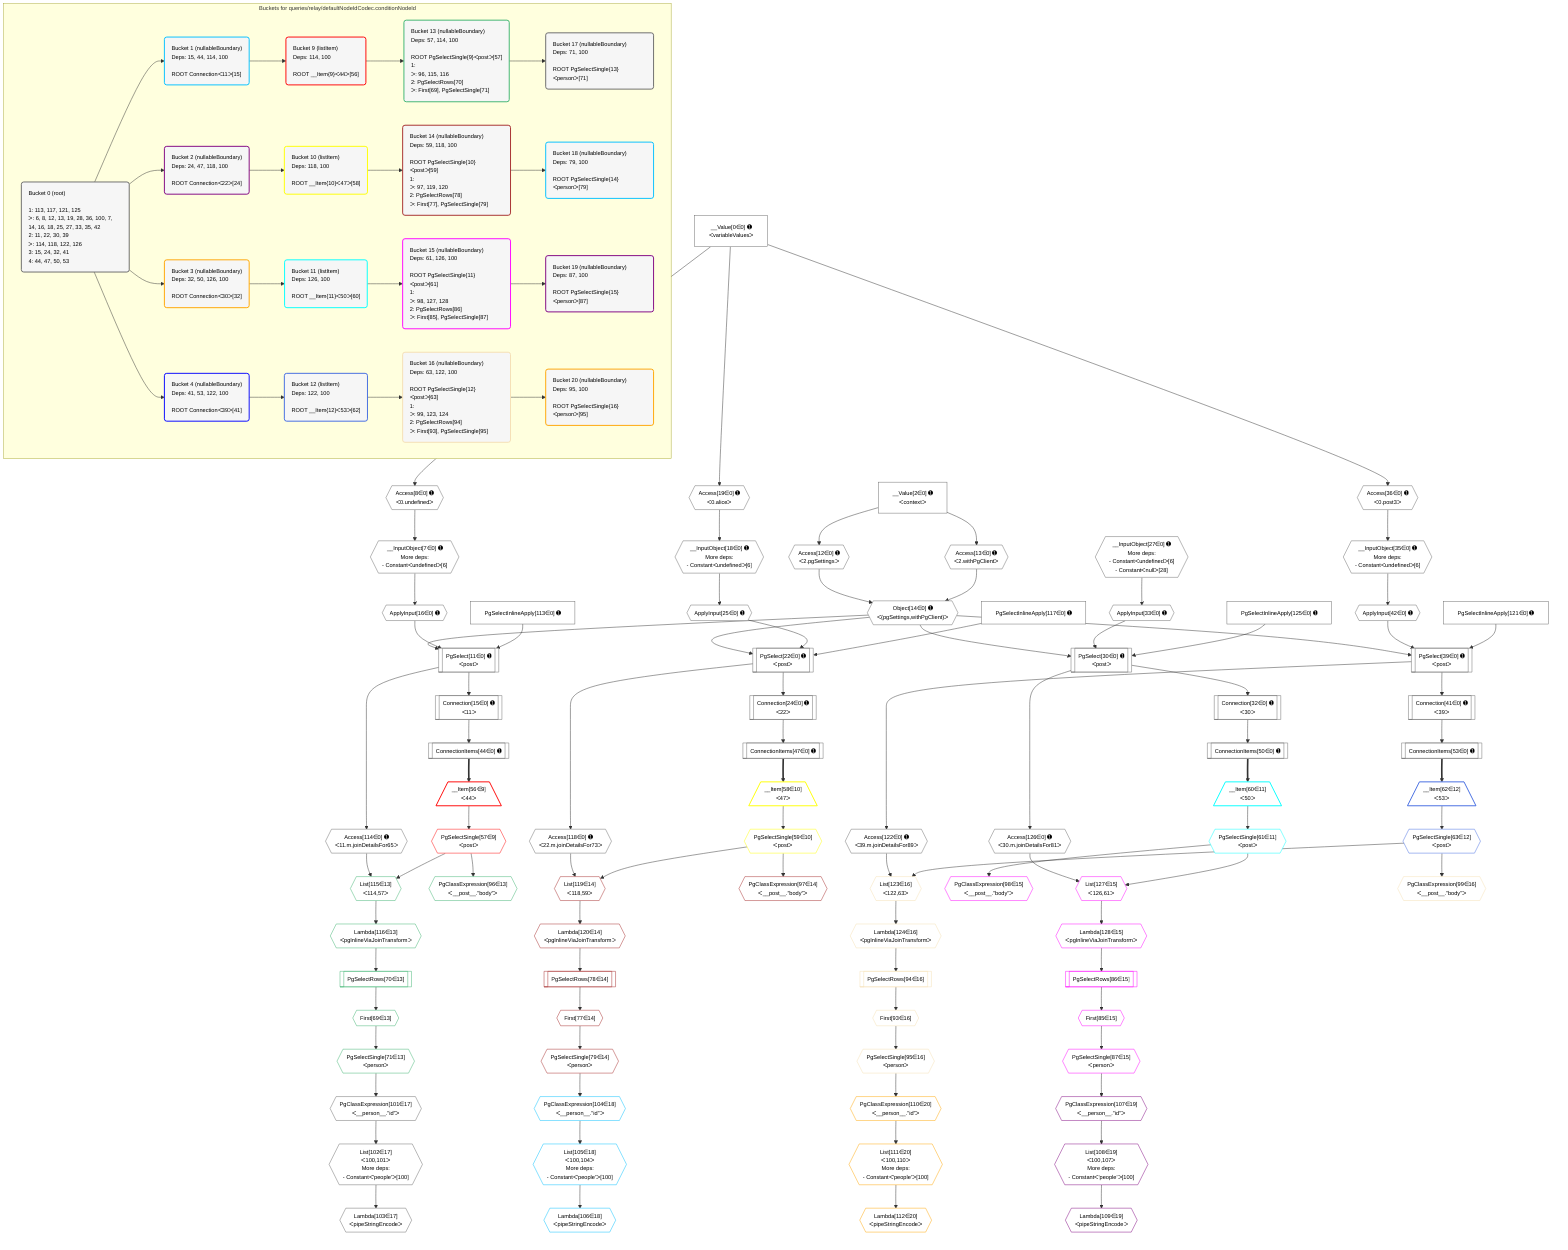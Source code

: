 %%{init: {'themeVariables': { 'fontSize': '12px'}}}%%
graph TD
    classDef path fill:#eee,stroke:#000,color:#000
    classDef plan fill:#fff,stroke-width:1px,color:#000
    classDef itemplan fill:#fff,stroke-width:2px,color:#000
    classDef unbatchedplan fill:#dff,stroke-width:1px,color:#000
    classDef sideeffectplan fill:#fcc,stroke-width:2px,color:#000
    classDef bucket fill:#f6f6f6,color:#000,stroke-width:2px,text-align:left

    subgraph "Buckets for queries/relay/defaultNodeIdCodec.conditionNodeId"
    Bucket0("Bucket 0 (root)<br /><br />1: 113, 117, 121, 125<br />ᐳ: 6, 8, 12, 13, 19, 28, 36, 100, 7, 14, 16, 18, 25, 27, 33, 35, 42<br />2: 11, 22, 30, 39<br />ᐳ: 114, 118, 122, 126<br />3: 15, 24, 32, 41<br />4: 44, 47, 50, 53"):::bucket
    Bucket1("Bucket 1 (nullableBoundary)<br />Deps: 15, 44, 114, 100<br /><br />ROOT Connectionᐸ11ᐳ[15]"):::bucket
    Bucket2("Bucket 2 (nullableBoundary)<br />Deps: 24, 47, 118, 100<br /><br />ROOT Connectionᐸ22ᐳ[24]"):::bucket
    Bucket3("Bucket 3 (nullableBoundary)<br />Deps: 32, 50, 126, 100<br /><br />ROOT Connectionᐸ30ᐳ[32]"):::bucket
    Bucket4("Bucket 4 (nullableBoundary)<br />Deps: 41, 53, 122, 100<br /><br />ROOT Connectionᐸ39ᐳ[41]"):::bucket
    Bucket9("Bucket 9 (listItem)<br />Deps: 114, 100<br /><br />ROOT __Item{9}ᐸ44ᐳ[56]"):::bucket
    Bucket10("Bucket 10 (listItem)<br />Deps: 118, 100<br /><br />ROOT __Item{10}ᐸ47ᐳ[58]"):::bucket
    Bucket11("Bucket 11 (listItem)<br />Deps: 126, 100<br /><br />ROOT __Item{11}ᐸ50ᐳ[60]"):::bucket
    Bucket12("Bucket 12 (listItem)<br />Deps: 122, 100<br /><br />ROOT __Item{12}ᐸ53ᐳ[62]"):::bucket
    Bucket13("Bucket 13 (nullableBoundary)<br />Deps: 57, 114, 100<br /><br />ROOT PgSelectSingle{9}ᐸpostᐳ[57]<br />1: <br />ᐳ: 96, 115, 116<br />2: PgSelectRows[70]<br />ᐳ: First[69], PgSelectSingle[71]"):::bucket
    Bucket14("Bucket 14 (nullableBoundary)<br />Deps: 59, 118, 100<br /><br />ROOT PgSelectSingle{10}ᐸpostᐳ[59]<br />1: <br />ᐳ: 97, 119, 120<br />2: PgSelectRows[78]<br />ᐳ: First[77], PgSelectSingle[79]"):::bucket
    Bucket15("Bucket 15 (nullableBoundary)<br />Deps: 61, 126, 100<br /><br />ROOT PgSelectSingle{11}ᐸpostᐳ[61]<br />1: <br />ᐳ: 98, 127, 128<br />2: PgSelectRows[86]<br />ᐳ: First[85], PgSelectSingle[87]"):::bucket
    Bucket16("Bucket 16 (nullableBoundary)<br />Deps: 63, 122, 100<br /><br />ROOT PgSelectSingle{12}ᐸpostᐳ[63]<br />1: <br />ᐳ: 99, 123, 124<br />2: PgSelectRows[94]<br />ᐳ: First[93], PgSelectSingle[95]"):::bucket
    Bucket17("Bucket 17 (nullableBoundary)<br />Deps: 71, 100<br /><br />ROOT PgSelectSingle{13}ᐸpersonᐳ[71]"):::bucket
    Bucket18("Bucket 18 (nullableBoundary)<br />Deps: 79, 100<br /><br />ROOT PgSelectSingle{14}ᐸpersonᐳ[79]"):::bucket
    Bucket19("Bucket 19 (nullableBoundary)<br />Deps: 87, 100<br /><br />ROOT PgSelectSingle{15}ᐸpersonᐳ[87]"):::bucket
    Bucket20("Bucket 20 (nullableBoundary)<br />Deps: 95, 100<br /><br />ROOT PgSelectSingle{16}ᐸpersonᐳ[95]"):::bucket
    end
    Bucket0 --> Bucket1 & Bucket2 & Bucket3 & Bucket4
    Bucket1 --> Bucket9
    Bucket2 --> Bucket10
    Bucket3 --> Bucket11
    Bucket4 --> Bucket12
    Bucket9 --> Bucket13
    Bucket10 --> Bucket14
    Bucket11 --> Bucket15
    Bucket12 --> Bucket16
    Bucket13 --> Bucket17
    Bucket14 --> Bucket18
    Bucket15 --> Bucket19
    Bucket16 --> Bucket20

    %% plan dependencies
    PgSelect11[["PgSelect[11∈0] ➊<br />ᐸpostᐳ"]]:::plan
    Object14{{"Object[14∈0] ➊<br />ᐸ{pgSettings,withPgClient}ᐳ"}}:::plan
    ApplyInput16{{"ApplyInput[16∈0] ➊"}}:::plan
    PgSelectInlineApply113["PgSelectInlineApply[113∈0] ➊"]:::plan
    Object14 & ApplyInput16 & PgSelectInlineApply113 --> PgSelect11
    PgSelect22[["PgSelect[22∈0] ➊<br />ᐸpostᐳ"]]:::plan
    ApplyInput25{{"ApplyInput[25∈0] ➊"}}:::plan
    PgSelectInlineApply117["PgSelectInlineApply[117∈0] ➊"]:::plan
    Object14 & ApplyInput25 & PgSelectInlineApply117 --> PgSelect22
    PgSelect30[["PgSelect[30∈0] ➊<br />ᐸpostᐳ"]]:::plan
    ApplyInput33{{"ApplyInput[33∈0] ➊"}}:::plan
    PgSelectInlineApply125["PgSelectInlineApply[125∈0] ➊"]:::plan
    Object14 & ApplyInput33 & PgSelectInlineApply125 --> PgSelect30
    PgSelect39[["PgSelect[39∈0] ➊<br />ᐸpostᐳ"]]:::plan
    ApplyInput42{{"ApplyInput[42∈0] ➊"}}:::plan
    PgSelectInlineApply121["PgSelectInlineApply[121∈0] ➊"]:::plan
    Object14 & ApplyInput42 & PgSelectInlineApply121 --> PgSelect39
    __InputObject7{{"__InputObject[7∈0] ➊<br />More deps:<br />- Constantᐸundefinedᐳ[6]"}}:::plan
    Access8{{"Access[8∈0] ➊<br />ᐸ0.undefinedᐳ"}}:::plan
    Access8 --> __InputObject7
    Access12{{"Access[12∈0] ➊<br />ᐸ2.pgSettingsᐳ"}}:::plan
    Access13{{"Access[13∈0] ➊<br />ᐸ2.withPgClientᐳ"}}:::plan
    Access12 & Access13 --> Object14
    __InputObject18{{"__InputObject[18∈0] ➊<br />More deps:<br />- Constantᐸundefinedᐳ[6]"}}:::plan
    Access19{{"Access[19∈0] ➊<br />ᐸ0.aliceᐳ"}}:::plan
    Access19 --> __InputObject18
    __InputObject27{{"__InputObject[27∈0] ➊<br />More deps:<br />- Constantᐸundefinedᐳ[6]<br />- Constantᐸnullᐳ[28]"}}:::plan
    __InputObject35{{"__InputObject[35∈0] ➊<br />More deps:<br />- Constantᐸundefinedᐳ[6]"}}:::plan
    Access36{{"Access[36∈0] ➊<br />ᐸ0.post3ᐳ"}}:::plan
    Access36 --> __InputObject35
    __Value0["__Value[0∈0] ➊<br />ᐸvariableValuesᐳ"]:::plan
    __Value0 --> Access8
    __Value2["__Value[2∈0] ➊<br />ᐸcontextᐳ"]:::plan
    __Value2 --> Access12
    __Value2 --> Access13
    Connection15[["Connection[15∈0] ➊<br />ᐸ11ᐳ"]]:::plan
    PgSelect11 --> Connection15
    __InputObject7 --> ApplyInput16
    __Value0 --> Access19
    Connection24[["Connection[24∈0] ➊<br />ᐸ22ᐳ"]]:::plan
    PgSelect22 --> Connection24
    __InputObject18 --> ApplyInput25
    Connection32[["Connection[32∈0] ➊<br />ᐸ30ᐳ"]]:::plan
    PgSelect30 --> Connection32
    __InputObject27 --> ApplyInput33
    __Value0 --> Access36
    Connection41[["Connection[41∈0] ➊<br />ᐸ39ᐳ"]]:::plan
    PgSelect39 --> Connection41
    __InputObject35 --> ApplyInput42
    ConnectionItems44[["ConnectionItems[44∈0] ➊"]]:::plan
    Connection15 --> ConnectionItems44
    ConnectionItems47[["ConnectionItems[47∈0] ➊"]]:::plan
    Connection24 --> ConnectionItems47
    ConnectionItems50[["ConnectionItems[50∈0] ➊"]]:::plan
    Connection32 --> ConnectionItems50
    ConnectionItems53[["ConnectionItems[53∈0] ➊"]]:::plan
    Connection41 --> ConnectionItems53
    Access114{{"Access[114∈0] ➊<br />ᐸ11.m.joinDetailsFor65ᐳ"}}:::plan
    PgSelect11 --> Access114
    Access118{{"Access[118∈0] ➊<br />ᐸ22.m.joinDetailsFor73ᐳ"}}:::plan
    PgSelect22 --> Access118
    Access122{{"Access[122∈0] ➊<br />ᐸ39.m.joinDetailsFor89ᐳ"}}:::plan
    PgSelect39 --> Access122
    Access126{{"Access[126∈0] ➊<br />ᐸ30.m.joinDetailsFor81ᐳ"}}:::plan
    PgSelect30 --> Access126
    __Item56[/"__Item[56∈9]<br />ᐸ44ᐳ"\]:::itemplan
    ConnectionItems44 ==> __Item56
    PgSelectSingle57{{"PgSelectSingle[57∈9]<br />ᐸpostᐳ"}}:::plan
    __Item56 --> PgSelectSingle57
    __Item58[/"__Item[58∈10]<br />ᐸ47ᐳ"\]:::itemplan
    ConnectionItems47 ==> __Item58
    PgSelectSingle59{{"PgSelectSingle[59∈10]<br />ᐸpostᐳ"}}:::plan
    __Item58 --> PgSelectSingle59
    __Item60[/"__Item[60∈11]<br />ᐸ50ᐳ"\]:::itemplan
    ConnectionItems50 ==> __Item60
    PgSelectSingle61{{"PgSelectSingle[61∈11]<br />ᐸpostᐳ"}}:::plan
    __Item60 --> PgSelectSingle61
    __Item62[/"__Item[62∈12]<br />ᐸ53ᐳ"\]:::itemplan
    ConnectionItems53 ==> __Item62
    PgSelectSingle63{{"PgSelectSingle[63∈12]<br />ᐸpostᐳ"}}:::plan
    __Item62 --> PgSelectSingle63
    List115{{"List[115∈13]<br />ᐸ114,57ᐳ"}}:::plan
    Access114 & PgSelectSingle57 --> List115
    First69{{"First[69∈13]"}}:::plan
    PgSelectRows70[["PgSelectRows[70∈13]"]]:::plan
    PgSelectRows70 --> First69
    Lambda116{{"Lambda[116∈13]<br />ᐸpgInlineViaJoinTransformᐳ"}}:::plan
    Lambda116 --> PgSelectRows70
    PgSelectSingle71{{"PgSelectSingle[71∈13]<br />ᐸpersonᐳ"}}:::plan
    First69 --> PgSelectSingle71
    PgClassExpression96{{"PgClassExpression[96∈13]<br />ᐸ__post__.”body”ᐳ"}}:::plan
    PgSelectSingle57 --> PgClassExpression96
    List115 --> Lambda116
    List119{{"List[119∈14]<br />ᐸ118,59ᐳ"}}:::plan
    Access118 & PgSelectSingle59 --> List119
    First77{{"First[77∈14]"}}:::plan
    PgSelectRows78[["PgSelectRows[78∈14]"]]:::plan
    PgSelectRows78 --> First77
    Lambda120{{"Lambda[120∈14]<br />ᐸpgInlineViaJoinTransformᐳ"}}:::plan
    Lambda120 --> PgSelectRows78
    PgSelectSingle79{{"PgSelectSingle[79∈14]<br />ᐸpersonᐳ"}}:::plan
    First77 --> PgSelectSingle79
    PgClassExpression97{{"PgClassExpression[97∈14]<br />ᐸ__post__.”body”ᐳ"}}:::plan
    PgSelectSingle59 --> PgClassExpression97
    List119 --> Lambda120
    List127{{"List[127∈15]<br />ᐸ126,61ᐳ"}}:::plan
    Access126 & PgSelectSingle61 --> List127
    First85{{"First[85∈15]"}}:::plan
    PgSelectRows86[["PgSelectRows[86∈15]"]]:::plan
    PgSelectRows86 --> First85
    Lambda128{{"Lambda[128∈15]<br />ᐸpgInlineViaJoinTransformᐳ"}}:::plan
    Lambda128 --> PgSelectRows86
    PgSelectSingle87{{"PgSelectSingle[87∈15]<br />ᐸpersonᐳ"}}:::plan
    First85 --> PgSelectSingle87
    PgClassExpression98{{"PgClassExpression[98∈15]<br />ᐸ__post__.”body”ᐳ"}}:::plan
    PgSelectSingle61 --> PgClassExpression98
    List127 --> Lambda128
    List123{{"List[123∈16]<br />ᐸ122,63ᐳ"}}:::plan
    Access122 & PgSelectSingle63 --> List123
    First93{{"First[93∈16]"}}:::plan
    PgSelectRows94[["PgSelectRows[94∈16]"]]:::plan
    PgSelectRows94 --> First93
    Lambda124{{"Lambda[124∈16]<br />ᐸpgInlineViaJoinTransformᐳ"}}:::plan
    Lambda124 --> PgSelectRows94
    PgSelectSingle95{{"PgSelectSingle[95∈16]<br />ᐸpersonᐳ"}}:::plan
    First93 --> PgSelectSingle95
    PgClassExpression99{{"PgClassExpression[99∈16]<br />ᐸ__post__.”body”ᐳ"}}:::plan
    PgSelectSingle63 --> PgClassExpression99
    List123 --> Lambda124
    List102{{"List[102∈17]<br />ᐸ100,101ᐳ<br />More deps:<br />- Constantᐸ'people'ᐳ[100]"}}:::plan
    PgClassExpression101{{"PgClassExpression[101∈17]<br />ᐸ__person__.”id”ᐳ"}}:::plan
    PgClassExpression101 --> List102
    PgSelectSingle71 --> PgClassExpression101
    Lambda103{{"Lambda[103∈17]<br />ᐸpipeStringEncodeᐳ"}}:::plan
    List102 --> Lambda103
    List105{{"List[105∈18]<br />ᐸ100,104ᐳ<br />More deps:<br />- Constantᐸ'people'ᐳ[100]"}}:::plan
    PgClassExpression104{{"PgClassExpression[104∈18]<br />ᐸ__person__.”id”ᐳ"}}:::plan
    PgClassExpression104 --> List105
    PgSelectSingle79 --> PgClassExpression104
    Lambda106{{"Lambda[106∈18]<br />ᐸpipeStringEncodeᐳ"}}:::plan
    List105 --> Lambda106
    List108{{"List[108∈19]<br />ᐸ100,107ᐳ<br />More deps:<br />- Constantᐸ'people'ᐳ[100]"}}:::plan
    PgClassExpression107{{"PgClassExpression[107∈19]<br />ᐸ__person__.”id”ᐳ"}}:::plan
    PgClassExpression107 --> List108
    PgSelectSingle87 --> PgClassExpression107
    Lambda109{{"Lambda[109∈19]<br />ᐸpipeStringEncodeᐳ"}}:::plan
    List108 --> Lambda109
    List111{{"List[111∈20]<br />ᐸ100,110ᐳ<br />More deps:<br />- Constantᐸ'people'ᐳ[100]"}}:::plan
    PgClassExpression110{{"PgClassExpression[110∈20]<br />ᐸ__person__.”id”ᐳ"}}:::plan
    PgClassExpression110 --> List111
    PgSelectSingle95 --> PgClassExpression110
    Lambda112{{"Lambda[112∈20]<br />ᐸpipeStringEncodeᐳ"}}:::plan
    List111 --> Lambda112

    %% define steps
    classDef bucket0 stroke:#696969
    class Bucket0,__Value0,__Value2,__InputObject7,Access8,PgSelect11,Access12,Access13,Object14,Connection15,ApplyInput16,__InputObject18,Access19,PgSelect22,Connection24,ApplyInput25,__InputObject27,PgSelect30,Connection32,ApplyInput33,__InputObject35,Access36,PgSelect39,Connection41,ApplyInput42,ConnectionItems44,ConnectionItems47,ConnectionItems50,ConnectionItems53,PgSelectInlineApply113,Access114,PgSelectInlineApply117,Access118,PgSelectInlineApply121,Access122,PgSelectInlineApply125,Access126 bucket0
    classDef bucket1 stroke:#00bfff
    class Bucket1 bucket1
    classDef bucket2 stroke:#7f007f
    class Bucket2 bucket2
    classDef bucket3 stroke:#ffa500
    class Bucket3 bucket3
    classDef bucket4 stroke:#0000ff
    class Bucket4 bucket4
    classDef bucket9 stroke:#ff0000
    class Bucket9,__Item56,PgSelectSingle57 bucket9
    classDef bucket10 stroke:#ffff00
    class Bucket10,__Item58,PgSelectSingle59 bucket10
    classDef bucket11 stroke:#00ffff
    class Bucket11,__Item60,PgSelectSingle61 bucket11
    classDef bucket12 stroke:#4169e1
    class Bucket12,__Item62,PgSelectSingle63 bucket12
    classDef bucket13 stroke:#3cb371
    class Bucket13,First69,PgSelectRows70,PgSelectSingle71,PgClassExpression96,List115,Lambda116 bucket13
    classDef bucket14 stroke:#a52a2a
    class Bucket14,First77,PgSelectRows78,PgSelectSingle79,PgClassExpression97,List119,Lambda120 bucket14
    classDef bucket15 stroke:#ff00ff
    class Bucket15,First85,PgSelectRows86,PgSelectSingle87,PgClassExpression98,List127,Lambda128 bucket15
    classDef bucket16 stroke:#f5deb3
    class Bucket16,First93,PgSelectRows94,PgSelectSingle95,PgClassExpression99,List123,Lambda124 bucket16
    classDef bucket17 stroke:#696969
    class Bucket17,PgClassExpression101,List102,Lambda103 bucket17
    classDef bucket18 stroke:#00bfff
    class Bucket18,PgClassExpression104,List105,Lambda106 bucket18
    classDef bucket19 stroke:#7f007f
    class Bucket19,PgClassExpression107,List108,Lambda109 bucket19
    classDef bucket20 stroke:#ffa500
    class Bucket20,PgClassExpression110,List111,Lambda112 bucket20